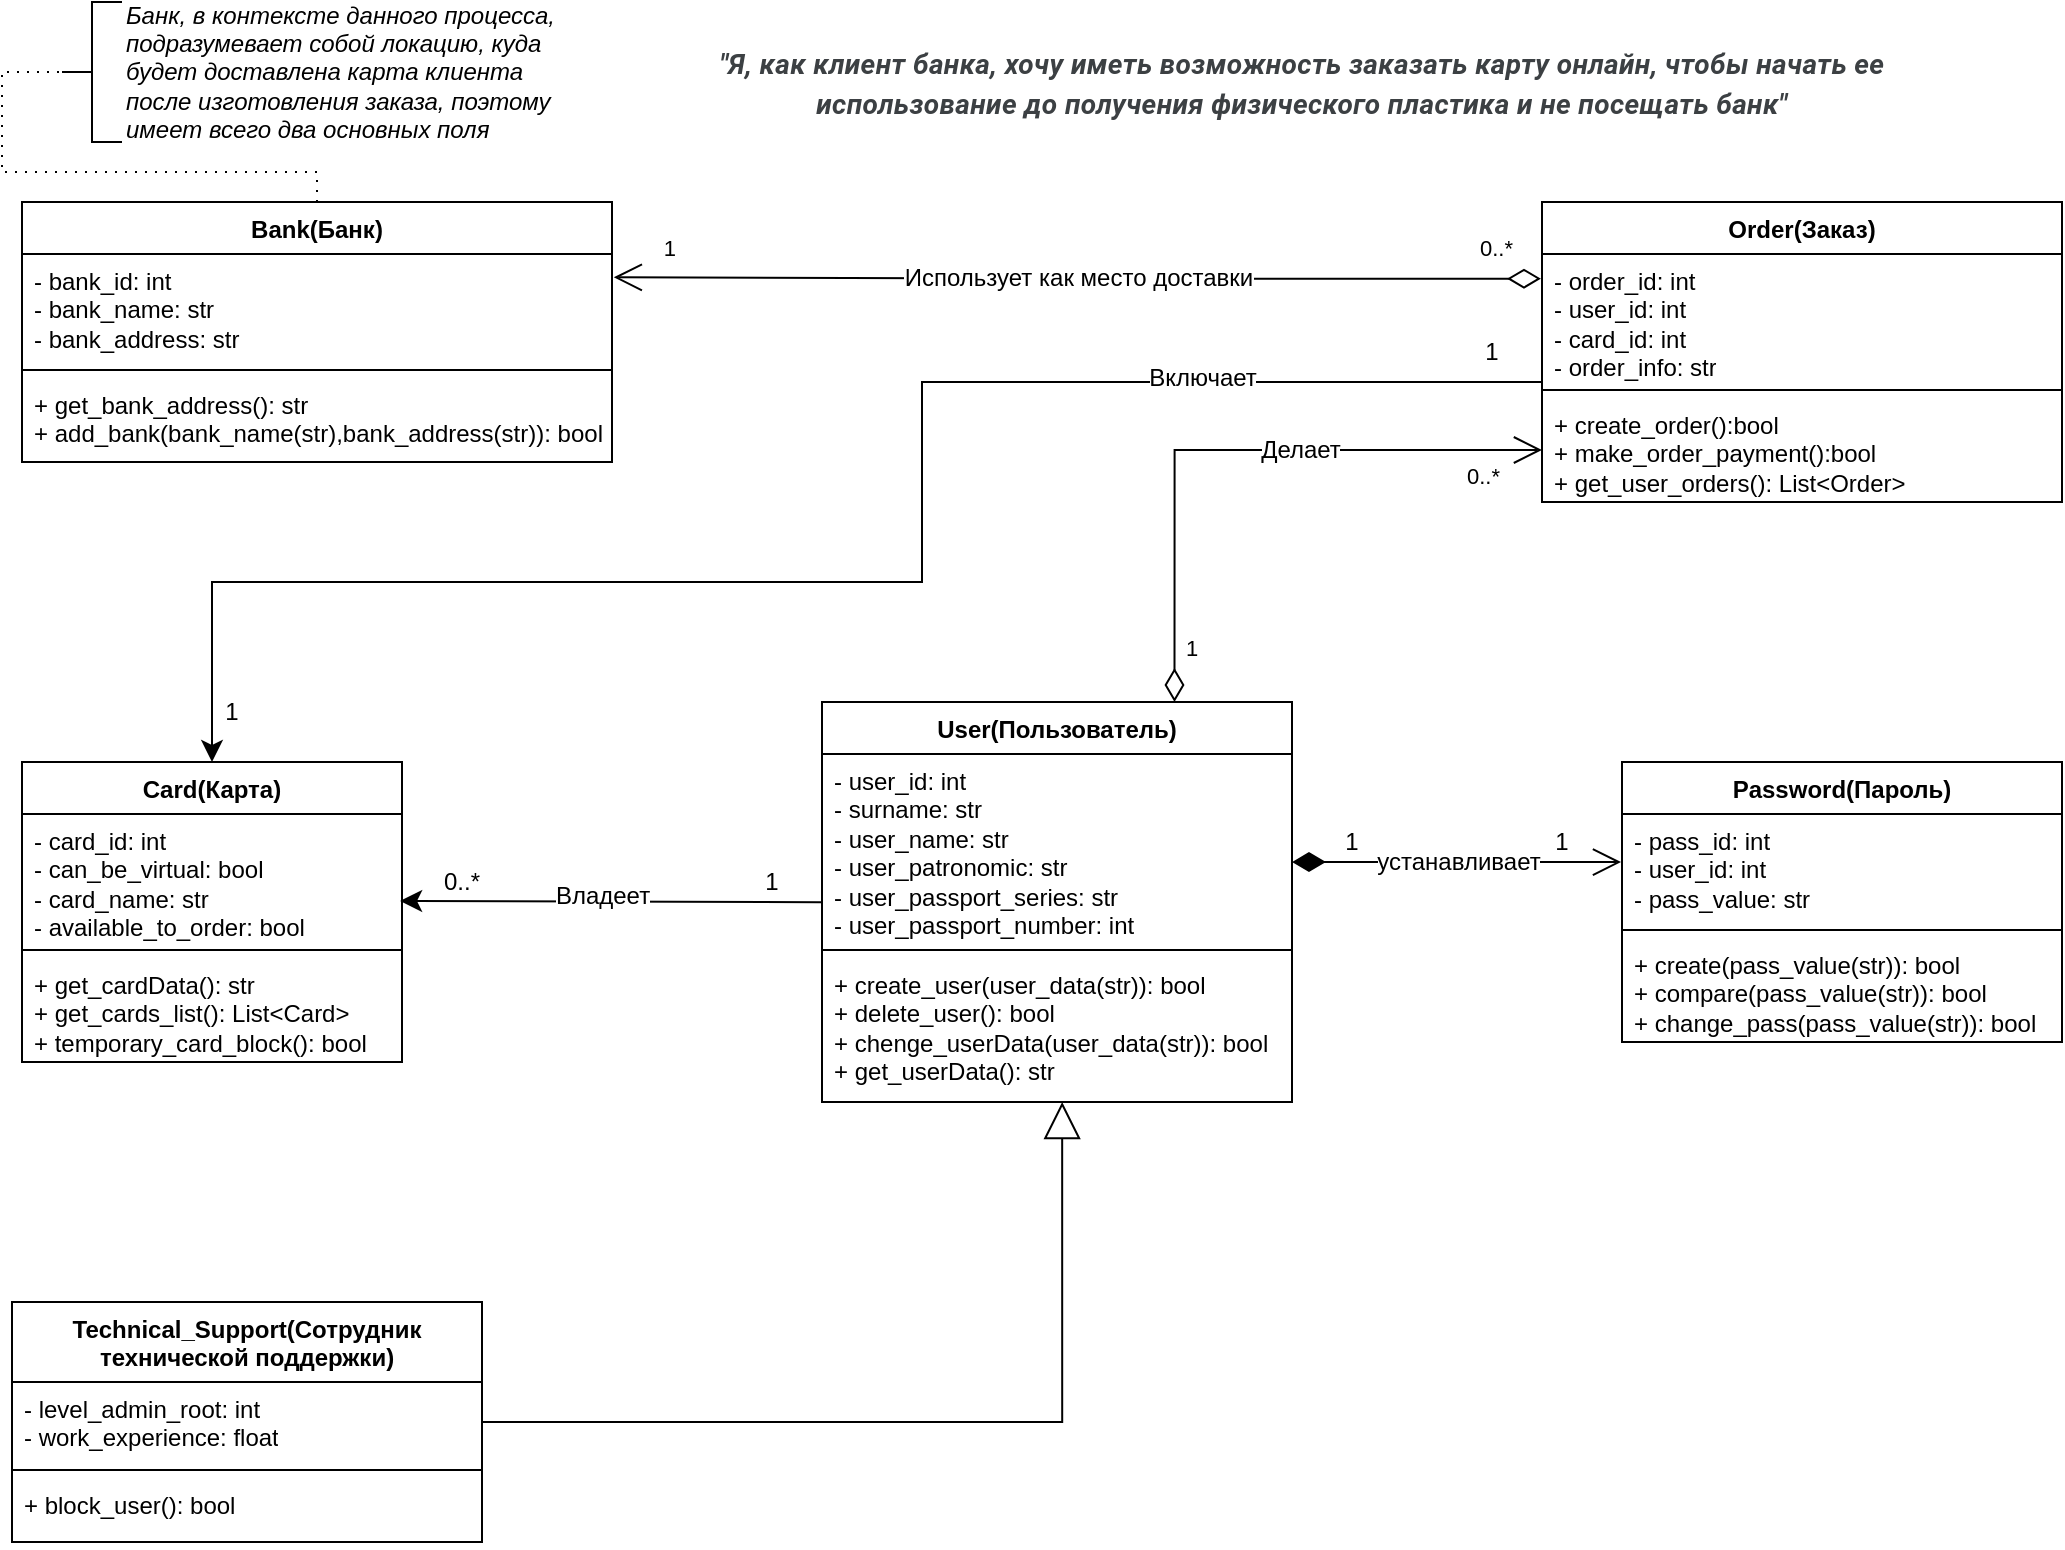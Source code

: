 <mxfile version="24.7.16">
  <diagram name="Страница — 1" id="oWEAXiVYpIXNm-SCZ6Gq">
    <mxGraphModel dx="530" dy="280" grid="1" gridSize="10" guides="1" tooltips="1" connect="1" arrows="1" fold="1" page="1" pageScale="1" pageWidth="1169" pageHeight="827" background="#ffffff" math="0" shadow="0">
      <root>
        <mxCell id="0" />
        <mxCell id="1" parent="0" />
        <mxCell id="5KWUzpnhzCbyEWzDL-p4-1" value="&lt;span style=&quot;color: rgb(60, 64, 67); font-family: Roboto, Arial, sans-serif; font-size: 14px; letter-spacing: 0.2px; text-align: left;&quot;&gt;&quot;Я, как клиент банка, хочу иметь возможность заказать карту онлайн, чтобы начать ее использование до получения физического пластика и не посещать банк&quot;&lt;/span&gt;" style="text;html=1;align=center;verticalAlign=middle;whiteSpace=wrap;rounded=0;fontSize=16;fontStyle=3" parent="1" vertex="1">
          <mxGeometry x="390" y="20" width="660" height="60" as="geometry" />
        </mxCell>
        <mxCell id="5KWUzpnhzCbyEWzDL-p4-3" value="Bank(Банк)" style="swimlane;fontStyle=1;align=center;verticalAlign=top;childLayout=stackLayout;horizontal=1;startSize=26;horizontalStack=0;resizeParent=1;resizeParentMax=0;resizeLast=0;collapsible=1;marginBottom=0;whiteSpace=wrap;html=1;" parent="1" vertex="1">
          <mxGeometry x="80" y="110" width="295" height="130" as="geometry">
            <mxRectangle x="255" y="150" width="100" height="30" as="alternateBounds" />
          </mxGeometry>
        </mxCell>
        <mxCell id="5KWUzpnhzCbyEWzDL-p4-4" value="- bank_id: int&lt;div&gt;- bank_name: str&lt;/div&gt;&lt;div&gt;- bank_address: str&lt;/div&gt;" style="text;strokeColor=none;fillColor=none;align=left;verticalAlign=top;spacingLeft=4;spacingRight=4;overflow=hidden;rotatable=0;points=[[0,0.5],[1,0.5]];portConstraint=eastwest;whiteSpace=wrap;html=1;" parent="5KWUzpnhzCbyEWzDL-p4-3" vertex="1">
          <mxGeometry y="26" width="295" height="54" as="geometry" />
        </mxCell>
        <mxCell id="5KWUzpnhzCbyEWzDL-p4-5" value="" style="line;strokeWidth=1;fillColor=none;align=left;verticalAlign=middle;spacingTop=-1;spacingLeft=3;spacingRight=3;rotatable=0;labelPosition=right;points=[];portConstraint=eastwest;strokeColor=inherit;" parent="5KWUzpnhzCbyEWzDL-p4-3" vertex="1">
          <mxGeometry y="80" width="295" height="8" as="geometry" />
        </mxCell>
        <mxCell id="5KWUzpnhzCbyEWzDL-p4-6" value="+ get_bank_address(): str&lt;div&gt;+ add_bank(bank_name(str),bank_address(str)): bool&lt;/div&gt;" style="text;strokeColor=none;fillColor=none;align=left;verticalAlign=top;spacingLeft=4;spacingRight=4;overflow=hidden;rotatable=0;points=[[0,0.5],[1,0.5]];portConstraint=eastwest;whiteSpace=wrap;html=1;" parent="5KWUzpnhzCbyEWzDL-p4-3" vertex="1">
          <mxGeometry y="88" width="295" height="42" as="geometry" />
        </mxCell>
        <mxCell id="5KWUzpnhzCbyEWzDL-p4-7" value="Card(Карта)" style="swimlane;fontStyle=1;align=center;verticalAlign=top;childLayout=stackLayout;horizontal=1;startSize=26;horizontalStack=0;resizeParent=1;resizeParentMax=0;resizeLast=0;collapsible=1;marginBottom=0;whiteSpace=wrap;html=1;" parent="1" vertex="1">
          <mxGeometry x="80" y="390" width="190" height="150" as="geometry" />
        </mxCell>
        <mxCell id="5KWUzpnhzCbyEWzDL-p4-8" value="- card_id: int&lt;div&gt;- can_be_virtual: bool&lt;/div&gt;&lt;div&gt;- card_name: str&lt;/div&gt;&lt;div&gt;- available_to_order: bool&lt;/div&gt;" style="text;strokeColor=none;fillColor=none;align=left;verticalAlign=top;spacingLeft=4;spacingRight=4;overflow=hidden;rotatable=0;points=[[0,0.5],[1,0.5]];portConstraint=eastwest;whiteSpace=wrap;html=1;" parent="5KWUzpnhzCbyEWzDL-p4-7" vertex="1">
          <mxGeometry y="26" width="190" height="64" as="geometry" />
        </mxCell>
        <mxCell id="5KWUzpnhzCbyEWzDL-p4-9" value="" style="line;strokeWidth=1;fillColor=none;align=left;verticalAlign=middle;spacingTop=-1;spacingLeft=3;spacingRight=3;rotatable=0;labelPosition=right;points=[];portConstraint=eastwest;strokeColor=inherit;" parent="5KWUzpnhzCbyEWzDL-p4-7" vertex="1">
          <mxGeometry y="90" width="190" height="8" as="geometry" />
        </mxCell>
        <mxCell id="5KWUzpnhzCbyEWzDL-p4-10" value="+ get_cardData(): str&lt;div&gt;+ get_cards_list(): List&amp;lt;Card&amp;gt;&lt;/div&gt;&lt;div&gt;+ temporary_card_block(): bool&lt;/div&gt;" style="text;strokeColor=none;fillColor=none;align=left;verticalAlign=top;spacingLeft=4;spacingRight=4;overflow=hidden;rotatable=0;points=[[0,0.5],[1,0.5]];portConstraint=eastwest;whiteSpace=wrap;html=1;" parent="5KWUzpnhzCbyEWzDL-p4-7" vertex="1">
          <mxGeometry y="98" width="190" height="52" as="geometry" />
        </mxCell>
        <mxCell id="5KWUzpnhzCbyEWzDL-p4-15" value="Password(Пароль)" style="swimlane;fontStyle=1;align=center;verticalAlign=top;childLayout=stackLayout;horizontal=1;startSize=26;horizontalStack=0;resizeParent=1;resizeParentMax=0;resizeLast=0;collapsible=1;marginBottom=0;whiteSpace=wrap;html=1;" parent="1" vertex="1">
          <mxGeometry x="880" y="390" width="220" height="140" as="geometry" />
        </mxCell>
        <mxCell id="5KWUzpnhzCbyEWzDL-p4-16" value="- pass_id: int&lt;div&gt;- user_id: int&lt;/div&gt;&lt;div&gt;- pass_value: str&lt;/div&gt;" style="text;strokeColor=none;fillColor=none;align=left;verticalAlign=top;spacingLeft=4;spacingRight=4;overflow=hidden;rotatable=0;points=[[0,0.5],[1,0.5]];portConstraint=eastwest;whiteSpace=wrap;html=1;" parent="5KWUzpnhzCbyEWzDL-p4-15" vertex="1">
          <mxGeometry y="26" width="220" height="54" as="geometry" />
        </mxCell>
        <mxCell id="5KWUzpnhzCbyEWzDL-p4-17" value="" style="line;strokeWidth=1;fillColor=none;align=left;verticalAlign=middle;spacingTop=-1;spacingLeft=3;spacingRight=3;rotatable=0;labelPosition=right;points=[];portConstraint=eastwest;strokeColor=inherit;" parent="5KWUzpnhzCbyEWzDL-p4-15" vertex="1">
          <mxGeometry y="80" width="220" height="8" as="geometry" />
        </mxCell>
        <mxCell id="5KWUzpnhzCbyEWzDL-p4-18" value="+ create(pass_value(str)): bool&lt;div&gt;+ compare(pass_value(str)): bool&lt;/div&gt;&lt;div&gt;+ change_pass(pass_value(str)): bool&lt;/div&gt;" style="text;strokeColor=none;fillColor=none;align=left;verticalAlign=top;spacingLeft=4;spacingRight=4;overflow=hidden;rotatable=0;points=[[0,0.5],[1,0.5]];portConstraint=eastwest;whiteSpace=wrap;html=1;" parent="5KWUzpnhzCbyEWzDL-p4-15" vertex="1">
          <mxGeometry y="88" width="220" height="52" as="geometry" />
        </mxCell>
        <mxCell id="5KWUzpnhzCbyEWzDL-p4-19" value="Order(Заказ)" style="swimlane;fontStyle=1;align=center;verticalAlign=top;childLayout=stackLayout;horizontal=1;startSize=26;horizontalStack=0;resizeParent=1;resizeParentMax=0;resizeLast=0;collapsible=1;marginBottom=0;whiteSpace=wrap;html=1;" parent="1" vertex="1">
          <mxGeometry x="840" y="110" width="260" height="150" as="geometry" />
        </mxCell>
        <mxCell id="5KWUzpnhzCbyEWzDL-p4-20" value="- order_id: int&lt;div&gt;- user_id: int&lt;/div&gt;&lt;div&gt;- card_id: int&lt;/div&gt;&lt;div&gt;- order_info: str&lt;/div&gt;" style="text;strokeColor=none;fillColor=none;align=left;verticalAlign=top;spacingLeft=4;spacingRight=4;overflow=hidden;rotatable=0;points=[[0,0.5],[1,0.5]];portConstraint=eastwest;whiteSpace=wrap;html=1;" parent="5KWUzpnhzCbyEWzDL-p4-19" vertex="1">
          <mxGeometry y="26" width="260" height="64" as="geometry" />
        </mxCell>
        <mxCell id="5KWUzpnhzCbyEWzDL-p4-21" value="" style="line;strokeWidth=1;fillColor=none;align=left;verticalAlign=middle;spacingTop=-1;spacingLeft=3;spacingRight=3;rotatable=0;labelPosition=right;points=[];portConstraint=eastwest;strokeColor=inherit;" parent="5KWUzpnhzCbyEWzDL-p4-19" vertex="1">
          <mxGeometry y="90" width="260" height="8" as="geometry" />
        </mxCell>
        <mxCell id="5KWUzpnhzCbyEWzDL-p4-22" value="+ create_order():bool&lt;div&gt;+ make_order_payment():bool&lt;/div&gt;&lt;div&gt;+ get_user_orders(): List&amp;lt;Order&amp;gt;&lt;/div&gt;" style="text;strokeColor=none;fillColor=none;align=left;verticalAlign=top;spacingLeft=4;spacingRight=4;overflow=hidden;rotatable=0;points=[[0,0.5],[1,0.5]];portConstraint=eastwest;whiteSpace=wrap;html=1;" parent="5KWUzpnhzCbyEWzDL-p4-19" vertex="1">
          <mxGeometry y="98" width="260" height="52" as="geometry" />
        </mxCell>
        <mxCell id="5KWUzpnhzCbyEWzDL-p4-25" value="Technical_Support(Сотрудник технической поддержки)" style="swimlane;fontStyle=1;align=center;verticalAlign=top;childLayout=stackLayout;horizontal=1;startSize=40;horizontalStack=0;resizeParent=1;resizeParentMax=0;resizeLast=0;collapsible=1;marginBottom=0;whiteSpace=wrap;html=1;" parent="1" vertex="1">
          <mxGeometry x="75" y="660" width="235" height="120" as="geometry" />
        </mxCell>
        <mxCell id="5KWUzpnhzCbyEWzDL-p4-26" value="- level_admin_root: int&lt;div&gt;- work_experience: float&lt;/div&gt;" style="text;strokeColor=none;fillColor=none;align=left;verticalAlign=top;spacingLeft=4;spacingRight=4;overflow=hidden;rotatable=0;points=[[0,0.5],[1,0.5]];portConstraint=eastwest;whiteSpace=wrap;html=1;" parent="5KWUzpnhzCbyEWzDL-p4-25" vertex="1">
          <mxGeometry y="40" width="235" height="40" as="geometry" />
        </mxCell>
        <mxCell id="5KWUzpnhzCbyEWzDL-p4-27" value="" style="line;strokeWidth=1;fillColor=none;align=left;verticalAlign=middle;spacingTop=-1;spacingLeft=3;spacingRight=3;rotatable=0;labelPosition=right;points=[];portConstraint=eastwest;strokeColor=inherit;" parent="5KWUzpnhzCbyEWzDL-p4-25" vertex="1">
          <mxGeometry y="80" width="235" height="8" as="geometry" />
        </mxCell>
        <mxCell id="5KWUzpnhzCbyEWzDL-p4-28" value="+ block_user(): bool" style="text;strokeColor=none;fillColor=none;align=left;verticalAlign=top;spacingLeft=4;spacingRight=4;overflow=hidden;rotatable=0;points=[[0,0.5],[1,0.5]];portConstraint=eastwest;whiteSpace=wrap;html=1;" parent="5KWUzpnhzCbyEWzDL-p4-25" vertex="1">
          <mxGeometry y="88" width="235" height="32" as="geometry" />
        </mxCell>
        <mxCell id="5KWUzpnhzCbyEWzDL-p4-29" value="User(Пользователь)" style="swimlane;fontStyle=1;align=center;verticalAlign=top;childLayout=stackLayout;horizontal=1;startSize=26;horizontalStack=0;resizeParent=1;resizeParentMax=0;resizeLast=0;collapsible=1;marginBottom=0;whiteSpace=wrap;html=1;" parent="1" vertex="1">
          <mxGeometry x="480" y="360" width="235" height="200" as="geometry" />
        </mxCell>
        <mxCell id="5KWUzpnhzCbyEWzDL-p4-30" value="- user_id: int&lt;div&gt;- surname: str&lt;/div&gt;&lt;div&gt;- user_name: str&lt;/div&gt;&lt;div&gt;- user_patronomic: str&lt;/div&gt;&lt;div&gt;- user_passport_series: str&lt;/div&gt;&lt;div&gt;- user_passport_number: int&lt;/div&gt;" style="text;strokeColor=none;fillColor=none;align=left;verticalAlign=top;spacingLeft=4;spacingRight=4;overflow=hidden;rotatable=0;points=[[0,0.5],[1,0.5]];portConstraint=eastwest;whiteSpace=wrap;html=1;" parent="5KWUzpnhzCbyEWzDL-p4-29" vertex="1">
          <mxGeometry y="26" width="235" height="94" as="geometry" />
        </mxCell>
        <mxCell id="5KWUzpnhzCbyEWzDL-p4-31" value="" style="line;strokeWidth=1;fillColor=none;align=left;verticalAlign=middle;spacingTop=-1;spacingLeft=3;spacingRight=3;rotatable=0;labelPosition=right;points=[];portConstraint=eastwest;strokeColor=inherit;" parent="5KWUzpnhzCbyEWzDL-p4-29" vertex="1">
          <mxGeometry y="120" width="235" height="8" as="geometry" />
        </mxCell>
        <mxCell id="5KWUzpnhzCbyEWzDL-p4-32" value="+ create_user(user_data(str)): bool&lt;div&gt;+ delete_user(): bool&lt;/div&gt;&lt;div&gt;+ chenge_userData(user_data(str)): bool&lt;/div&gt;&lt;div&gt;+ get_userData(): str&lt;/div&gt;" style="text;strokeColor=none;fillColor=none;align=left;verticalAlign=top;spacingLeft=4;spacingRight=4;overflow=hidden;rotatable=0;points=[[0,0.5],[1,0.5]];portConstraint=eastwest;whiteSpace=wrap;html=1;" parent="5KWUzpnhzCbyEWzDL-p4-29" vertex="1">
          <mxGeometry y="128" width="235" height="72" as="geometry" />
        </mxCell>
        <mxCell id="5KWUzpnhzCbyEWzDL-p4-41" value="" style="endArrow=block;endSize=16;endFill=0;html=1;rounded=0;fontSize=12;exitX=1;exitY=0.5;exitDx=0;exitDy=0;edgeStyle=orthogonalEdgeStyle;entryX=0.511;entryY=1;entryDx=0;entryDy=0;entryPerimeter=0;" parent="1" source="5KWUzpnhzCbyEWzDL-p4-26" target="5KWUzpnhzCbyEWzDL-p4-32" edge="1">
          <mxGeometry width="160" relative="1" as="geometry">
            <mxPoint x="425" y="723.41" as="sourcePoint" />
            <mxPoint x="585" y="723" as="targetPoint" />
          </mxGeometry>
        </mxCell>
        <mxCell id="5KWUzpnhzCbyEWzDL-p4-42" value="&lt;i&gt;Банк, в контексте данного процесса,&lt;/i&gt;&lt;div&gt;&lt;i&gt;подразумевает собой локацию, куда&lt;/i&gt;&lt;/div&gt;&lt;div&gt;&lt;i&gt;будет доставлена карта клиента&amp;nbsp;&lt;/i&gt;&lt;/div&gt;&lt;div&gt;&lt;i&gt;после изготовления заказа, поэтому&lt;/i&gt;&lt;/div&gt;&lt;div&gt;&lt;i&gt;имеет всего два основных поля&lt;/i&gt;&lt;/div&gt;" style="html=1;shape=mxgraph.flowchart.annotation_2;align=left;labelPosition=right;" parent="1" vertex="1">
          <mxGeometry x="100" y="10" width="30" height="70" as="geometry" />
        </mxCell>
        <mxCell id="5KWUzpnhzCbyEWzDL-p4-43" value="" style="edgeStyle=orthogonalEdgeStyle;fontSize=12;html=1;endFill=0;startFill=0;endSize=6;startSize=6;dashed=1;dashPattern=1 4;endArrow=none;startArrow=none;rounded=0;exitX=0.5;exitY=0;exitDx=0;exitDy=0;entryX=0;entryY=0.5;entryDx=0;entryDy=0;entryPerimeter=0;" parent="1" source="5KWUzpnhzCbyEWzDL-p4-3" target="5KWUzpnhzCbyEWzDL-p4-42" edge="1">
          <mxGeometry width="160" relative="1" as="geometry">
            <mxPoint x="530" y="120" as="sourcePoint" />
            <mxPoint x="690" y="120" as="targetPoint" />
          </mxGeometry>
        </mxCell>
        <mxCell id="5KWUzpnhzCbyEWzDL-p4-54" value="1" style="text;html=1;align=center;verticalAlign=middle;whiteSpace=wrap;rounded=0;fontSize=12;" parent="1" vertex="1">
          <mxGeometry x="830" y="420" width="40" height="20" as="geometry" />
        </mxCell>
        <mxCell id="5KWUzpnhzCbyEWzDL-p4-56" value="1" style="text;html=1;align=center;verticalAlign=middle;whiteSpace=wrap;rounded=0;fontSize=12;" parent="1" vertex="1">
          <mxGeometry x="730" y="425" width="30" height="10" as="geometry" />
        </mxCell>
        <mxCell id="5KWUzpnhzCbyEWzDL-p4-57" style="edgeStyle=none;curved=1;rounded=0;orthogonalLoop=1;jettySize=auto;html=1;exitX=0;exitY=0.5;exitDx=0;exitDy=0;entryX=0.995;entryY=0.256;entryDx=0;entryDy=0;entryPerimeter=0;fontSize=12;startSize=8;endSize=8;" parent="1" edge="1">
          <mxGeometry relative="1" as="geometry">
            <mxPoint x="480" y="460.12" as="sourcePoint" />
            <mxPoint x="269.05" y="459.504" as="targetPoint" />
          </mxGeometry>
        </mxCell>
        <mxCell id="5KWUzpnhzCbyEWzDL-p4-61" value="Владеет" style="edgeLabel;html=1;align=center;verticalAlign=middle;resizable=0;points=[];fontSize=12;" parent="5KWUzpnhzCbyEWzDL-p4-57" vertex="1" connectable="0">
          <mxGeometry x="-0.069" y="-3" relative="1" as="geometry">
            <mxPoint x="-12" as="offset" />
          </mxGeometry>
        </mxCell>
        <mxCell id="5KWUzpnhzCbyEWzDL-p4-58" value="1" style="text;html=1;align=center;verticalAlign=middle;whiteSpace=wrap;rounded=0;fontSize=12;" parent="1" vertex="1">
          <mxGeometry x="440" y="445" width="30" height="10" as="geometry" />
        </mxCell>
        <mxCell id="5KWUzpnhzCbyEWzDL-p4-60" value="0..*" style="text;html=1;align=center;verticalAlign=middle;whiteSpace=wrap;rounded=0;fontSize=12;" parent="1" vertex="1">
          <mxGeometry x="280" y="440" width="40" height="20" as="geometry" />
        </mxCell>
        <mxCell id="5KWUzpnhzCbyEWzDL-p4-66" value="&lt;div&gt;&lt;br&gt;&lt;/div&gt;&lt;div&gt;&lt;br&gt;&lt;/div&gt;" style="endArrow=open;html=1;endSize=12;startArrow=diamondThin;startSize=14;startFill=1;align=left;verticalAlign=bottom;rounded=0;fontSize=12;exitX=1.002;exitY=0.67;exitDx=0;exitDy=0;exitPerimeter=0;" parent="1" edge="1">
          <mxGeometry x="-0.625" y="30" relative="1" as="geometry">
            <mxPoint x="715.0" y="440" as="sourcePoint" />
            <mxPoint x="879.53" y="440.02" as="targetPoint" />
            <mxPoint as="offset" />
          </mxGeometry>
        </mxCell>
        <mxCell id="5KWUzpnhzCbyEWzDL-p4-74" value="устанавливает" style="edgeLabel;html=1;align=center;verticalAlign=middle;resizable=0;points=[];fontSize=12;" parent="5KWUzpnhzCbyEWzDL-p4-66" vertex="1" connectable="0">
          <mxGeometry x="0.004" relative="1" as="geometry">
            <mxPoint as="offset" />
          </mxGeometry>
        </mxCell>
        <mxCell id="5KWUzpnhzCbyEWzDL-p4-67" value="Делает" style="endArrow=open;html=1;endSize=12;startArrow=diamondThin;startSize=14;startFill=0;edgeStyle=orthogonalEdgeStyle;rounded=0;fontSize=12;exitX=0.75;exitY=0;exitDx=0;exitDy=0;entryX=0;entryY=0.5;entryDx=0;entryDy=0;" parent="1" source="5KWUzpnhzCbyEWzDL-p4-29" target="5KWUzpnhzCbyEWzDL-p4-22" edge="1">
          <mxGeometry x="0.221" relative="1" as="geometry">
            <mxPoint x="585" y="220" as="sourcePoint" />
            <mxPoint x="745" y="220" as="targetPoint" />
            <mxPoint as="offset" />
          </mxGeometry>
        </mxCell>
        <mxCell id="5KWUzpnhzCbyEWzDL-p4-68" value="1" style="edgeLabel;resizable=0;html=1;align=left;verticalAlign=top;" parent="5KWUzpnhzCbyEWzDL-p4-67" connectable="0" vertex="1">
          <mxGeometry x="-1" relative="1" as="geometry">
            <mxPoint x="4" y="-40" as="offset" />
          </mxGeometry>
        </mxCell>
        <mxCell id="5KWUzpnhzCbyEWzDL-p4-69" value="0..*" style="edgeLabel;resizable=0;html=1;align=right;verticalAlign=top;" parent="5KWUzpnhzCbyEWzDL-p4-67" connectable="0" vertex="1">
          <mxGeometry x="1" relative="1" as="geometry">
            <mxPoint x="-20" as="offset" />
          </mxGeometry>
        </mxCell>
        <mxCell id="5KWUzpnhzCbyEWzDL-p4-70" value="Использует как место доставки" style="endArrow=open;html=1;endSize=12;startArrow=diamondThin;startSize=14;startFill=0;edgeStyle=orthogonalEdgeStyle;rounded=0;fontSize=12;exitX=-0.002;exitY=0.193;exitDx=0;exitDy=0;entryX=1.003;entryY=0.216;entryDx=0;entryDy=0;entryPerimeter=0;exitPerimeter=0;" parent="1" source="5KWUzpnhzCbyEWzDL-p4-20" target="5KWUzpnhzCbyEWzDL-p4-4" edge="1">
          <mxGeometry relative="1" as="geometry">
            <mxPoint x="500" y="290" as="sourcePoint" />
            <mxPoint x="660" y="290" as="targetPoint" />
          </mxGeometry>
        </mxCell>
        <mxCell id="5KWUzpnhzCbyEWzDL-p4-71" value="0..*" style="edgeLabel;resizable=0;html=1;align=left;verticalAlign=top;" parent="5KWUzpnhzCbyEWzDL-p4-70" connectable="0" vertex="1">
          <mxGeometry x="-1" relative="1" as="geometry">
            <mxPoint x="-32" y="-28" as="offset" />
          </mxGeometry>
        </mxCell>
        <mxCell id="5KWUzpnhzCbyEWzDL-p4-72" value="1" style="edgeLabel;resizable=0;html=1;align=right;verticalAlign=top;" parent="5KWUzpnhzCbyEWzDL-p4-70" connectable="0" vertex="1">
          <mxGeometry x="1" relative="1" as="geometry">
            <mxPoint x="32" y="-28" as="offset" />
          </mxGeometry>
        </mxCell>
        <mxCell id="e8rcsv626Bt6GNEV9oHk-4" style="edgeStyle=orthogonalEdgeStyle;rounded=0;orthogonalLoop=1;jettySize=auto;html=1;exitX=0;exitY=1.022;exitDx=0;exitDy=0;entryX=0.5;entryY=0;entryDx=0;entryDy=0;fontSize=12;startSize=8;endSize=8;exitPerimeter=0;" edge="1" parent="1" source="5KWUzpnhzCbyEWzDL-p4-20" target="5KWUzpnhzCbyEWzDL-p4-7">
          <mxGeometry relative="1" as="geometry">
            <mxPoint x="520.95" y="270.62" as="sourcePoint" />
            <mxPoint x="310.0" y="270.004" as="targetPoint" />
            <Array as="points">
              <mxPoint x="840" y="200" />
              <mxPoint x="530" y="200" />
              <mxPoint x="530" y="300" />
              <mxPoint x="175" y="300" />
            </Array>
          </mxGeometry>
        </mxCell>
        <mxCell id="e8rcsv626Bt6GNEV9oHk-5" value="Включает" style="edgeLabel;html=1;align=center;verticalAlign=middle;resizable=0;points=[];fontSize=12;" vertex="1" connectable="0" parent="e8rcsv626Bt6GNEV9oHk-4">
          <mxGeometry x="-0.069" y="-3" relative="1" as="geometry">
            <mxPoint x="143" y="-89" as="offset" />
          </mxGeometry>
        </mxCell>
        <mxCell id="e8rcsv626Bt6GNEV9oHk-9" value="1" style="text;html=1;align=center;verticalAlign=middle;whiteSpace=wrap;rounded=0;fontSize=12;" vertex="1" parent="1">
          <mxGeometry x="800" y="180" width="30" height="10" as="geometry" />
        </mxCell>
        <mxCell id="e8rcsv626Bt6GNEV9oHk-10" value="1" style="text;html=1;align=center;verticalAlign=middle;whiteSpace=wrap;rounded=0;fontSize=12;" vertex="1" parent="1">
          <mxGeometry x="170" y="360" width="30" height="10" as="geometry" />
        </mxCell>
      </root>
    </mxGraphModel>
  </diagram>
</mxfile>

